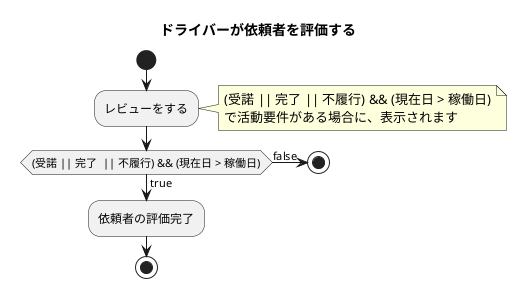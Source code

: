 @startuml
title ドライバーが依頼者を評価する

start
:レビューをする;
note right
    (受諾 || 完了 || 不履行) && (現在日 > 稼働日)
    で活動要件がある場合に、表示されます
end note
if((受諾 || 完了  || 不履行) && (現在日 > 稼働日)) is (false) then
    stop
else(true)
    :依頼者の評価完了;
    stop
endif

@enduml